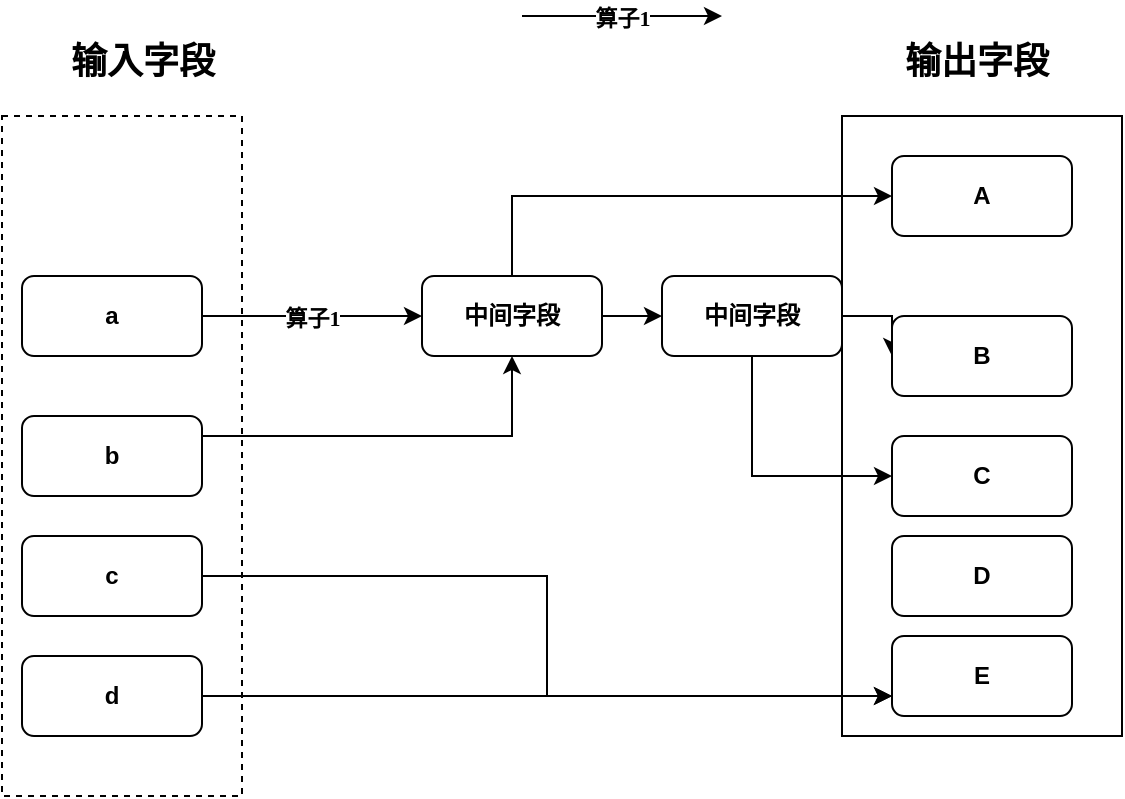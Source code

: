 <mxfile version="16.6.4" type="github">
  <diagram id="t5013ClFBceo3AWYJ7qr" name="第 1 页">
    <mxGraphModel dx="845" dy="595" grid="1" gridSize="10" guides="1" tooltips="1" connect="1" arrows="1" fold="1" page="1" pageScale="1" pageWidth="827" pageHeight="1169" math="0" shadow="0">
      <root>
        <mxCell id="0" />
        <mxCell id="1" parent="0" />
        <mxCell id="a7ovbASMTijBWr023Lwf-71" value="" style="rounded=0;whiteSpace=wrap;html=1;fontFamily=Times New Roman;dashed=1;" vertex="1" parent="1">
          <mxGeometry x="60" y="90" width="120" height="340" as="geometry" />
        </mxCell>
        <mxCell id="a7ovbASMTijBWr023Lwf-74" value="" style="rounded=0;whiteSpace=wrap;html=1;fontFamily=Times New Roman;" vertex="1" parent="1">
          <mxGeometry x="480" y="90" width="140" height="310" as="geometry" />
        </mxCell>
        <mxCell id="a7ovbASMTijBWr023Lwf-34" value="&lt;h4&gt;a&lt;/h4&gt;" style="rounded=1;whiteSpace=wrap;html=1;" vertex="1" parent="1">
          <mxGeometry x="70" y="170" width="90" height="40" as="geometry" />
        </mxCell>
        <mxCell id="a7ovbASMTijBWr023Lwf-57" style="edgeStyle=orthogonalEdgeStyle;rounded=0;orthogonalLoop=1;jettySize=auto;html=1;exitX=1;exitY=0.5;exitDx=0;exitDy=0;entryX=0;entryY=0.5;entryDx=0;entryDy=0;fontFamily=Times New Roman;startArrow=none;" edge="1" parent="1" source="a7ovbASMTijBWr023Lwf-64" target="a7ovbASMTijBWr023Lwf-54">
          <mxGeometry relative="1" as="geometry" />
        </mxCell>
        <mxCell id="a7ovbASMTijBWr023Lwf-66" style="edgeStyle=orthogonalEdgeStyle;rounded=0;orthogonalLoop=1;jettySize=auto;html=1;exitX=1;exitY=0.5;exitDx=0;exitDy=0;entryX=0;entryY=0.5;entryDx=0;entryDy=0;fontFamily=Times New Roman;" edge="1" parent="1" source="a7ovbASMTijBWr023Lwf-38" target="a7ovbASMTijBWr023Lwf-64">
          <mxGeometry relative="1" as="geometry" />
        </mxCell>
        <mxCell id="a7ovbASMTijBWr023Lwf-68" style="edgeStyle=orthogonalEdgeStyle;rounded=0;orthogonalLoop=1;jettySize=auto;html=1;exitX=0.5;exitY=0;exitDx=0;exitDy=0;entryX=0;entryY=0.5;entryDx=0;entryDy=0;fontFamily=Times New Roman;" edge="1" parent="1" source="a7ovbASMTijBWr023Lwf-38" target="a7ovbASMTijBWr023Lwf-67">
          <mxGeometry relative="1" as="geometry" />
        </mxCell>
        <mxCell id="a7ovbASMTijBWr023Lwf-38" value="&lt;h4&gt;中间字段&lt;/h4&gt;" style="rounded=1;whiteSpace=wrap;html=1;" vertex="1" parent="1">
          <mxGeometry x="270" y="170" width="90" height="40" as="geometry" />
        </mxCell>
        <mxCell id="a7ovbASMTijBWr023Lwf-54" value="&lt;h4&gt;B&lt;/h4&gt;" style="rounded=1;whiteSpace=wrap;html=1;" vertex="1" parent="1">
          <mxGeometry x="505" y="190" width="90" height="40" as="geometry" />
        </mxCell>
        <mxCell id="a7ovbASMTijBWr023Lwf-63" style="edgeStyle=orthogonalEdgeStyle;rounded=0;orthogonalLoop=1;jettySize=auto;html=1;exitX=1;exitY=0.25;exitDx=0;exitDy=0;entryX=0.5;entryY=1;entryDx=0;entryDy=0;fontFamily=Times New Roman;" edge="1" parent="1" source="a7ovbASMTijBWr023Lwf-60" target="a7ovbASMTijBWr023Lwf-38">
          <mxGeometry relative="1" as="geometry" />
        </mxCell>
        <mxCell id="a7ovbASMTijBWr023Lwf-60" value="&lt;h4&gt;b&lt;/h4&gt;" style="rounded=1;whiteSpace=wrap;html=1;" vertex="1" parent="1">
          <mxGeometry x="70" y="240" width="90" height="40" as="geometry" />
        </mxCell>
        <mxCell id="a7ovbASMTijBWr023Lwf-61" value="&lt;h4&gt;D&lt;/h4&gt;" style="rounded=1;whiteSpace=wrap;html=1;" vertex="1" parent="1">
          <mxGeometry x="505" y="300" width="90" height="40" as="geometry" />
        </mxCell>
        <mxCell id="a7ovbASMTijBWr023Lwf-70" style="edgeStyle=orthogonalEdgeStyle;rounded=0;orthogonalLoop=1;jettySize=auto;html=1;exitX=0.5;exitY=1;exitDx=0;exitDy=0;entryX=0;entryY=0.5;entryDx=0;entryDy=0;fontFamily=Times New Roman;" edge="1" parent="1" source="a7ovbASMTijBWr023Lwf-64" target="a7ovbASMTijBWr023Lwf-69">
          <mxGeometry relative="1" as="geometry" />
        </mxCell>
        <mxCell id="a7ovbASMTijBWr023Lwf-64" value="&lt;h4&gt;中间字段&lt;/h4&gt;" style="rounded=1;whiteSpace=wrap;html=1;" vertex="1" parent="1">
          <mxGeometry x="390" y="170" width="90" height="40" as="geometry" />
        </mxCell>
        <mxCell id="a7ovbASMTijBWr023Lwf-67" value="&lt;h4&gt;A&lt;/h4&gt;" style="rounded=1;whiteSpace=wrap;html=1;" vertex="1" parent="1">
          <mxGeometry x="505" y="110" width="90" height="40" as="geometry" />
        </mxCell>
        <mxCell id="a7ovbASMTijBWr023Lwf-69" value="&lt;h4&gt;C&lt;/h4&gt;" style="rounded=1;whiteSpace=wrap;html=1;" vertex="1" parent="1">
          <mxGeometry x="505" y="250" width="90" height="40" as="geometry" />
        </mxCell>
        <mxCell id="a7ovbASMTijBWr023Lwf-83" style="edgeStyle=orthogonalEdgeStyle;rounded=0;orthogonalLoop=1;jettySize=auto;html=1;exitX=1;exitY=0.5;exitDx=0;exitDy=0;entryX=0;entryY=0.75;entryDx=0;entryDy=0;fontFamily=Times New Roman;" edge="1" parent="1" source="a7ovbASMTijBWr023Lwf-72" target="a7ovbASMTijBWr023Lwf-79">
          <mxGeometry relative="1" as="geometry" />
        </mxCell>
        <mxCell id="a7ovbASMTijBWr023Lwf-72" value="&lt;h4&gt;c&lt;/h4&gt;" style="rounded=1;whiteSpace=wrap;html=1;" vertex="1" parent="1">
          <mxGeometry x="70" y="300" width="90" height="40" as="geometry" />
        </mxCell>
        <mxCell id="a7ovbASMTijBWr023Lwf-73" value="&lt;h2&gt;输入字段&lt;/h2&gt;" style="text;html=1;strokeColor=none;fillColor=none;align=center;verticalAlign=middle;whiteSpace=wrap;rounded=0;fontFamily=Times New Roman;" vertex="1" parent="1">
          <mxGeometry x="87.5" y="50" width="85" height="25" as="geometry" />
        </mxCell>
        <mxCell id="a7ovbASMTijBWr023Lwf-75" value="&lt;h2&gt;输出字段&lt;/h2&gt;" style="text;html=1;strokeColor=none;fillColor=none;align=center;verticalAlign=middle;whiteSpace=wrap;rounded=0;fontFamily=Times New Roman;" vertex="1" parent="1">
          <mxGeometry x="505" y="50" width="85" height="25" as="geometry" />
        </mxCell>
        <mxCell id="a7ovbASMTijBWr023Lwf-79" value="&lt;h4&gt;E&lt;/h4&gt;" style="rounded=1;whiteSpace=wrap;html=1;" vertex="1" parent="1">
          <mxGeometry x="505" y="350" width="90" height="40" as="geometry" />
        </mxCell>
        <mxCell id="a7ovbASMTijBWr023Lwf-81" style="edgeStyle=orthogonalEdgeStyle;rounded=0;orthogonalLoop=1;jettySize=auto;html=1;exitX=1;exitY=0.5;exitDx=0;exitDy=0;entryX=0;entryY=0.75;entryDx=0;entryDy=0;fontFamily=Times New Roman;" edge="1" parent="1" source="a7ovbASMTijBWr023Lwf-80" target="a7ovbASMTijBWr023Lwf-79">
          <mxGeometry relative="1" as="geometry" />
        </mxCell>
        <mxCell id="a7ovbASMTijBWr023Lwf-80" value="&lt;h4&gt;d&lt;/h4&gt;" style="rounded=1;whiteSpace=wrap;html=1;" vertex="1" parent="1">
          <mxGeometry x="70" y="360" width="90" height="40" as="geometry" />
        </mxCell>
        <mxCell id="a7ovbASMTijBWr023Lwf-92" value="" style="endArrow=classic;html=1;rounded=0;fontFamily=Times New Roman;" edge="1" parent="1" source="a7ovbASMTijBWr023Lwf-34" target="a7ovbASMTijBWr023Lwf-38">
          <mxGeometry relative="1" as="geometry">
            <mxPoint x="160" y="190" as="sourcePoint" />
            <mxPoint x="260" y="190" as="targetPoint" />
          </mxGeometry>
        </mxCell>
        <mxCell id="a7ovbASMTijBWr023Lwf-93" value="算子1" style="edgeLabel;resizable=0;html=1;align=center;verticalAlign=middle;fontFamily=Times New Roman;fontStyle=1" connectable="0" vertex="1" parent="a7ovbASMTijBWr023Lwf-92">
          <mxGeometry relative="1" as="geometry">
            <mxPoint y="1" as="offset" />
          </mxGeometry>
        </mxCell>
        <mxCell id="a7ovbASMTijBWr023Lwf-94" value="" style="endArrow=classic;html=1;rounded=0;fontFamily=Times New Roman;" edge="1" parent="1">
          <mxGeometry relative="1" as="geometry">
            <mxPoint x="320" y="40" as="sourcePoint" />
            <mxPoint x="420" y="40" as="targetPoint" />
          </mxGeometry>
        </mxCell>
        <mxCell id="a7ovbASMTijBWr023Lwf-95" value="算子1" style="edgeLabel;resizable=0;html=1;align=center;verticalAlign=middle;fontFamily=Times New Roman;fontStyle=1" connectable="0" vertex="1" parent="a7ovbASMTijBWr023Lwf-94">
          <mxGeometry relative="1" as="geometry">
            <mxPoint y="1" as="offset" />
          </mxGeometry>
        </mxCell>
      </root>
    </mxGraphModel>
  </diagram>
</mxfile>
